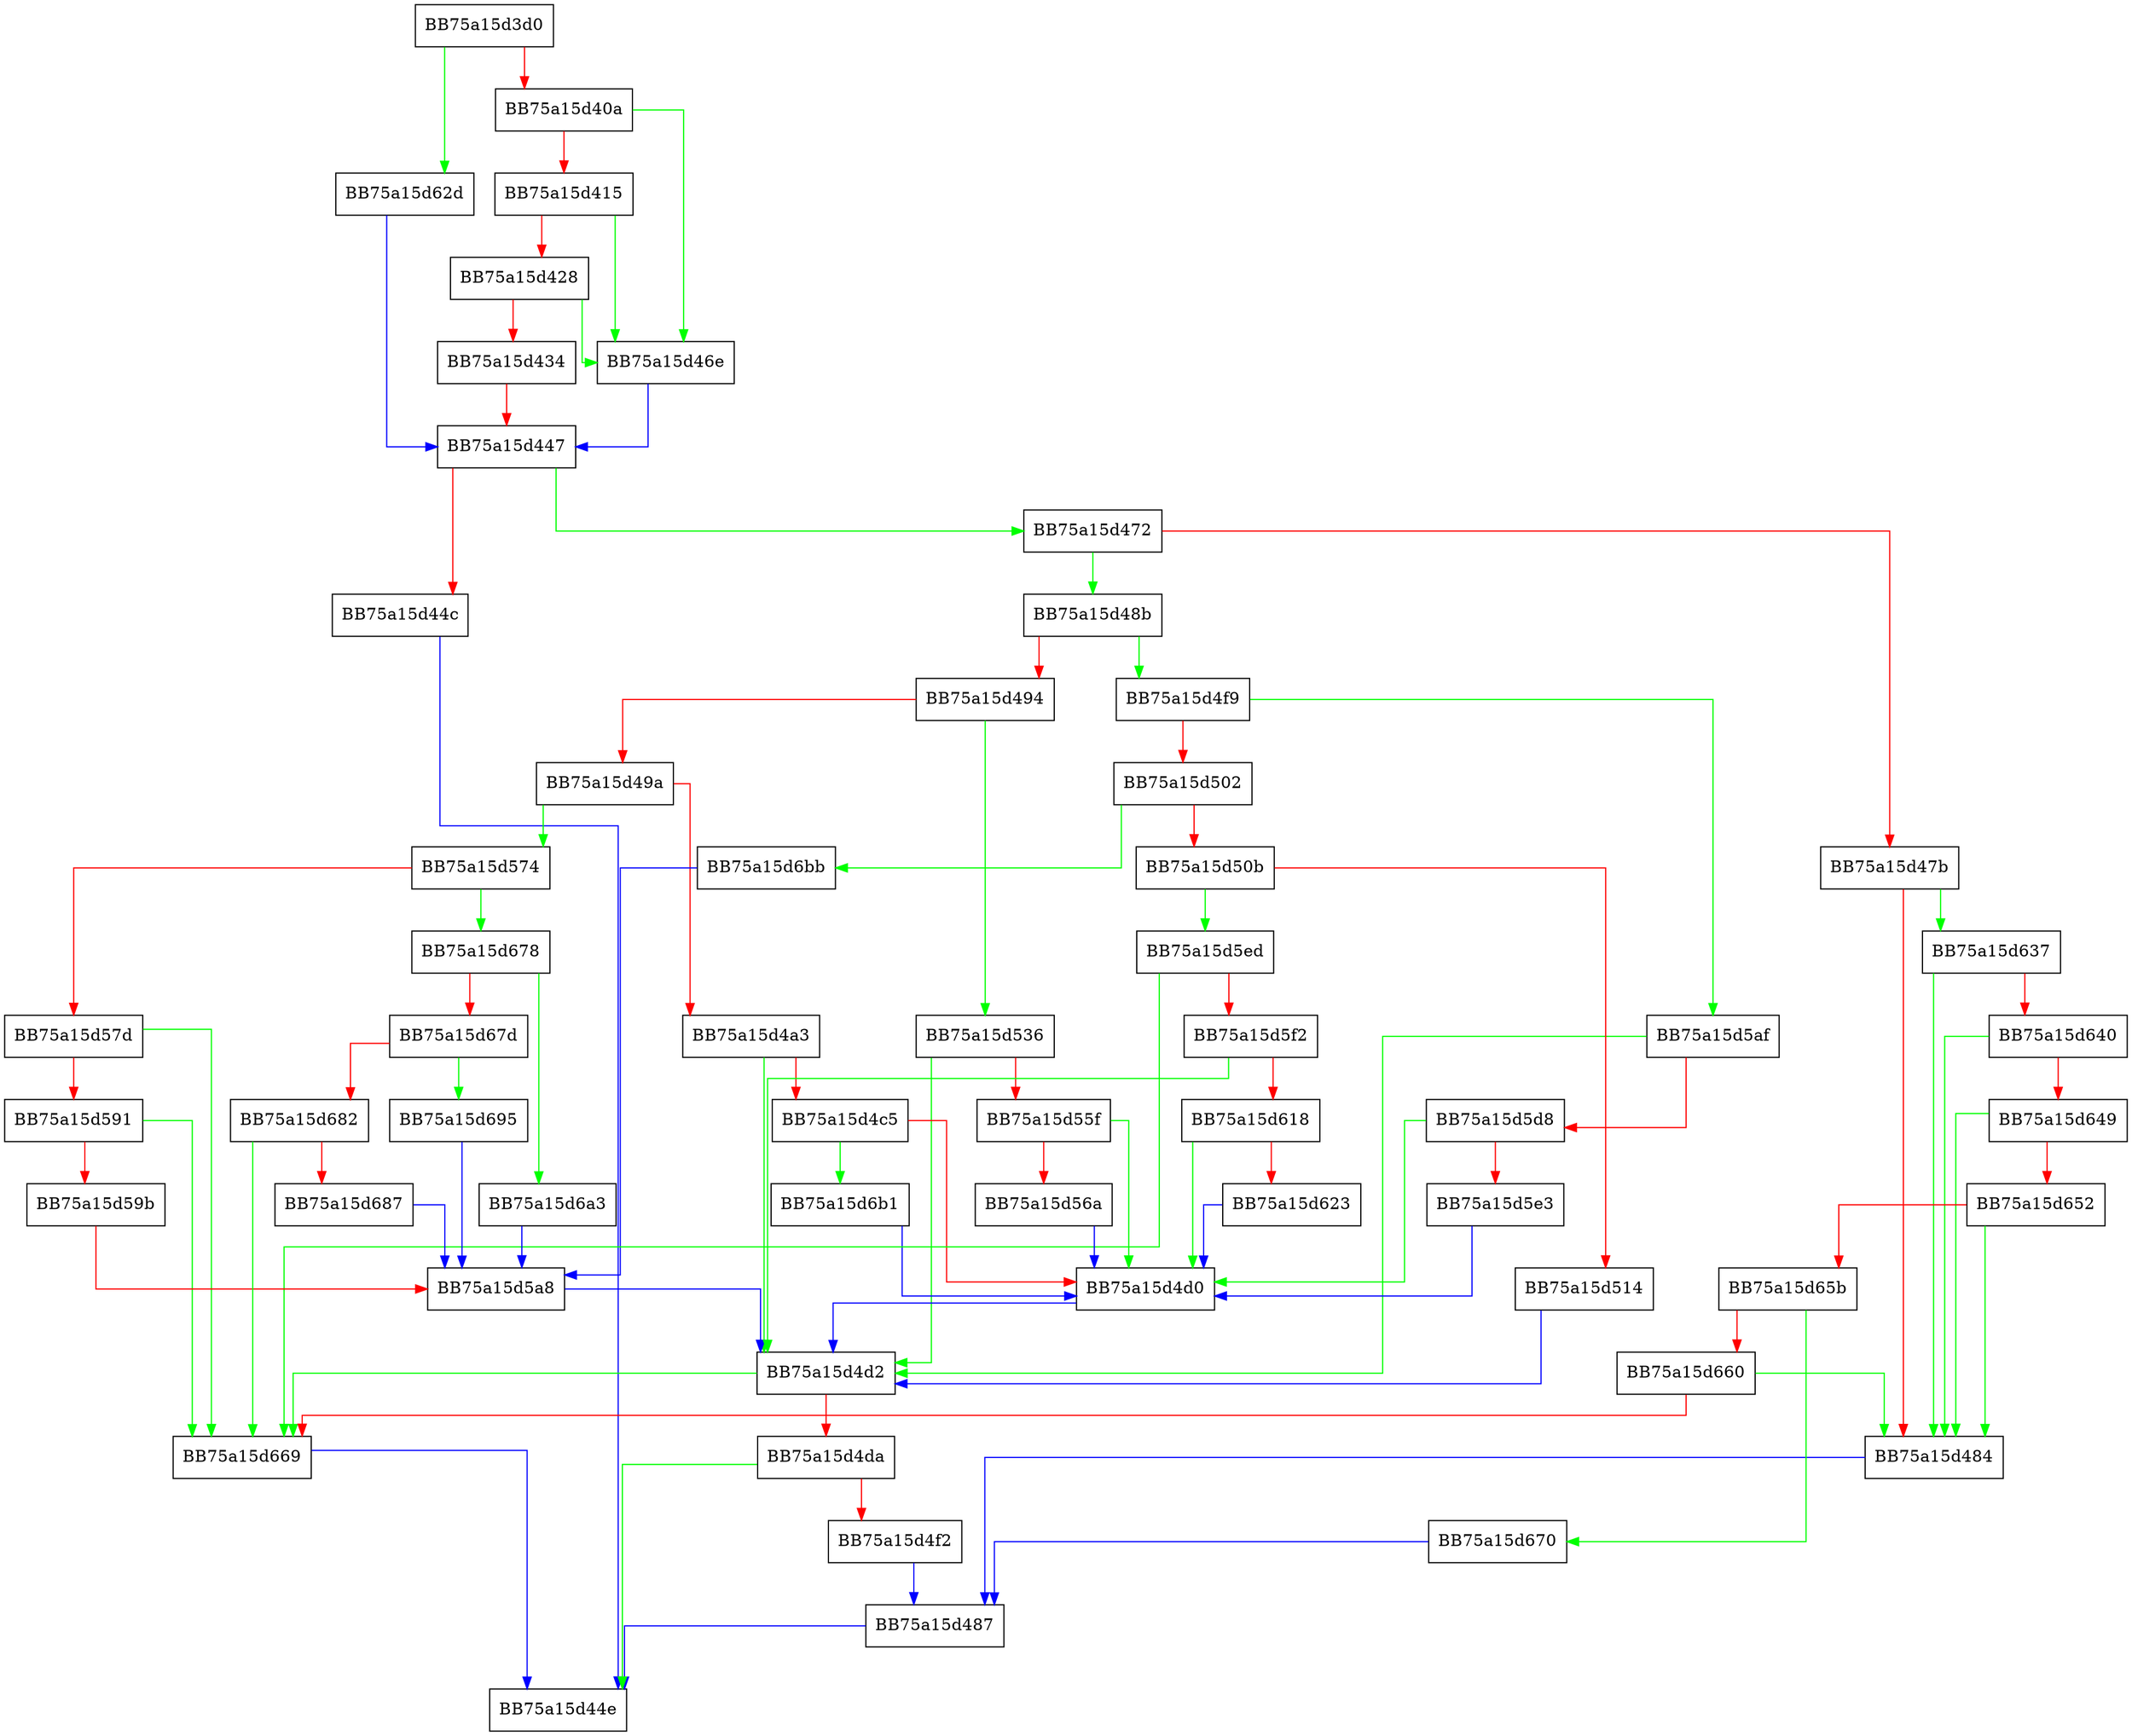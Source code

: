 digraph GetValue {
  node [shape="box"];
  graph [splines=ortho];
  BB75a15d3d0 -> BB75a15d62d [color="green"];
  BB75a15d3d0 -> BB75a15d40a [color="red"];
  BB75a15d40a -> BB75a15d46e [color="green"];
  BB75a15d40a -> BB75a15d415 [color="red"];
  BB75a15d415 -> BB75a15d46e [color="green"];
  BB75a15d415 -> BB75a15d428 [color="red"];
  BB75a15d428 -> BB75a15d46e [color="green"];
  BB75a15d428 -> BB75a15d434 [color="red"];
  BB75a15d434 -> BB75a15d447 [color="red"];
  BB75a15d447 -> BB75a15d472 [color="green"];
  BB75a15d447 -> BB75a15d44c [color="red"];
  BB75a15d44c -> BB75a15d44e [color="blue"];
  BB75a15d46e -> BB75a15d447 [color="blue"];
  BB75a15d472 -> BB75a15d48b [color="green"];
  BB75a15d472 -> BB75a15d47b [color="red"];
  BB75a15d47b -> BB75a15d637 [color="green"];
  BB75a15d47b -> BB75a15d484 [color="red"];
  BB75a15d484 -> BB75a15d487 [color="blue"];
  BB75a15d487 -> BB75a15d44e [color="blue"];
  BB75a15d48b -> BB75a15d4f9 [color="green"];
  BB75a15d48b -> BB75a15d494 [color="red"];
  BB75a15d494 -> BB75a15d536 [color="green"];
  BB75a15d494 -> BB75a15d49a [color="red"];
  BB75a15d49a -> BB75a15d574 [color="green"];
  BB75a15d49a -> BB75a15d4a3 [color="red"];
  BB75a15d4a3 -> BB75a15d4d2 [color="green"];
  BB75a15d4a3 -> BB75a15d4c5 [color="red"];
  BB75a15d4c5 -> BB75a15d6b1 [color="green"];
  BB75a15d4c5 -> BB75a15d4d0 [color="red"];
  BB75a15d4d0 -> BB75a15d4d2 [color="blue"];
  BB75a15d4d2 -> BB75a15d669 [color="green"];
  BB75a15d4d2 -> BB75a15d4da [color="red"];
  BB75a15d4da -> BB75a15d44e [color="green"];
  BB75a15d4da -> BB75a15d4f2 [color="red"];
  BB75a15d4f2 -> BB75a15d487 [color="blue"];
  BB75a15d4f9 -> BB75a15d5af [color="green"];
  BB75a15d4f9 -> BB75a15d502 [color="red"];
  BB75a15d502 -> BB75a15d6bb [color="green"];
  BB75a15d502 -> BB75a15d50b [color="red"];
  BB75a15d50b -> BB75a15d5ed [color="green"];
  BB75a15d50b -> BB75a15d514 [color="red"];
  BB75a15d514 -> BB75a15d4d2 [color="blue"];
  BB75a15d536 -> BB75a15d4d2 [color="green"];
  BB75a15d536 -> BB75a15d55f [color="red"];
  BB75a15d55f -> BB75a15d4d0 [color="green"];
  BB75a15d55f -> BB75a15d56a [color="red"];
  BB75a15d56a -> BB75a15d4d0 [color="blue"];
  BB75a15d574 -> BB75a15d678 [color="green"];
  BB75a15d574 -> BB75a15d57d [color="red"];
  BB75a15d57d -> BB75a15d669 [color="green"];
  BB75a15d57d -> BB75a15d591 [color="red"];
  BB75a15d591 -> BB75a15d669 [color="green"];
  BB75a15d591 -> BB75a15d59b [color="red"];
  BB75a15d59b -> BB75a15d5a8 [color="red"];
  BB75a15d5a8 -> BB75a15d4d2 [color="blue"];
  BB75a15d5af -> BB75a15d4d2 [color="green"];
  BB75a15d5af -> BB75a15d5d8 [color="red"];
  BB75a15d5d8 -> BB75a15d4d0 [color="green"];
  BB75a15d5d8 -> BB75a15d5e3 [color="red"];
  BB75a15d5e3 -> BB75a15d4d0 [color="blue"];
  BB75a15d5ed -> BB75a15d669 [color="green"];
  BB75a15d5ed -> BB75a15d5f2 [color="red"];
  BB75a15d5f2 -> BB75a15d4d2 [color="green"];
  BB75a15d5f2 -> BB75a15d618 [color="red"];
  BB75a15d618 -> BB75a15d4d0 [color="green"];
  BB75a15d618 -> BB75a15d623 [color="red"];
  BB75a15d623 -> BB75a15d4d0 [color="blue"];
  BB75a15d62d -> BB75a15d447 [color="blue"];
  BB75a15d637 -> BB75a15d484 [color="green"];
  BB75a15d637 -> BB75a15d640 [color="red"];
  BB75a15d640 -> BB75a15d484 [color="green"];
  BB75a15d640 -> BB75a15d649 [color="red"];
  BB75a15d649 -> BB75a15d484 [color="green"];
  BB75a15d649 -> BB75a15d652 [color="red"];
  BB75a15d652 -> BB75a15d484 [color="green"];
  BB75a15d652 -> BB75a15d65b [color="red"];
  BB75a15d65b -> BB75a15d670 [color="green"];
  BB75a15d65b -> BB75a15d660 [color="red"];
  BB75a15d660 -> BB75a15d484 [color="green"];
  BB75a15d660 -> BB75a15d669 [color="red"];
  BB75a15d669 -> BB75a15d44e [color="blue"];
  BB75a15d670 -> BB75a15d487 [color="blue"];
  BB75a15d678 -> BB75a15d6a3 [color="green"];
  BB75a15d678 -> BB75a15d67d [color="red"];
  BB75a15d67d -> BB75a15d695 [color="green"];
  BB75a15d67d -> BB75a15d682 [color="red"];
  BB75a15d682 -> BB75a15d669 [color="green"];
  BB75a15d682 -> BB75a15d687 [color="red"];
  BB75a15d687 -> BB75a15d5a8 [color="blue"];
  BB75a15d695 -> BB75a15d5a8 [color="blue"];
  BB75a15d6a3 -> BB75a15d5a8 [color="blue"];
  BB75a15d6b1 -> BB75a15d4d0 [color="blue"];
  BB75a15d6bb -> BB75a15d5a8 [color="blue"];
}